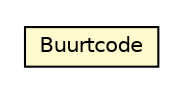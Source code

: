 #!/usr/local/bin/dot
#
# Class diagram 
# Generated by UMLGraph version R5_6-24-gf6e263 (http://www.umlgraph.org/)
#

digraph G {
	edge [fontname="Helvetica",fontsize=10,labelfontname="Helvetica",labelfontsize=10];
	node [fontname="Helvetica",fontsize=10,shape=plaintext];
	nodesep=0.25;
	ranksep=0.5;
	// nl.egem.stuf.sector.bg._0204.ADRFund.Buurtcode
	c11938 [label=<<table title="nl.egem.stuf.sector.bg._0204.ADRFund.Buurtcode" border="0" cellborder="1" cellspacing="0" cellpadding="2" port="p" bgcolor="lemonChiffon" href="./ADRFund.Buurtcode.html">
		<tr><td><table border="0" cellspacing="0" cellpadding="1">
<tr><td align="center" balign="center"> Buurtcode </td></tr>
		</table></td></tr>
		</table>>, URL="./ADRFund.Buurtcode.html", fontname="Helvetica", fontcolor="black", fontsize=10.0];
}

